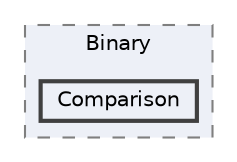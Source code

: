 digraph "src/BadScript2/Parser/Operators/Binary/Comparison"
{
 // LATEX_PDF_SIZE
  bgcolor="transparent";
  edge [fontname=Helvetica,fontsize=10,labelfontname=Helvetica,labelfontsize=10];
  node [fontname=Helvetica,fontsize=10,shape=box,height=0.2,width=0.4];
  compound=true
  subgraph clusterdir_ff6bb205b9faa33c015df47e63bda89f {
    graph [ bgcolor="#edf0f7", pencolor="grey50", label="Binary", fontname=Helvetica,fontsize=10 style="filled,dashed", URL="dir_ff6bb205b9faa33c015df47e63bda89f.html",tooltip=""]
  dir_3a4ce9057239b30b99db63fb7a6ff043 [label="Comparison", fillcolor="#edf0f7", color="grey25", style="filled,bold", URL="dir_3a4ce9057239b30b99db63fb7a6ff043.html",tooltip=""];
  }
}
